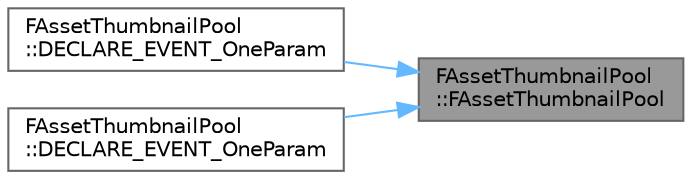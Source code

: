 digraph "FAssetThumbnailPool::FAssetThumbnailPool"
{
 // INTERACTIVE_SVG=YES
 // LATEX_PDF_SIZE
  bgcolor="transparent";
  edge [fontname=Helvetica,fontsize=10,labelfontname=Helvetica,labelfontsize=10];
  node [fontname=Helvetica,fontsize=10,shape=box,height=0.2,width=0.4];
  rankdir="RL";
  Node1 [id="Node000001",label="FAssetThumbnailPool\l::FAssetThumbnailPool",height=0.2,width=0.4,color="gray40", fillcolor="grey60", style="filled", fontcolor="black",tooltip="Constructor."];
  Node1 -> Node2 [id="edge1_Node000001_Node000002",dir="back",color="steelblue1",style="solid",tooltip=" "];
  Node2 [id="Node000002",label="FAssetThumbnailPool\l::DECLARE_EVENT_OneParam",height=0.2,width=0.4,color="grey40", fillcolor="white", style="filled",URL="$df/dbb/classFAssetThumbnailPool.html#a12f4d97d22efcd9b0ee7f6471bc63d7f",tooltip="Register/Unregister a callback for when thumbnails are rendered."];
  Node1 -> Node3 [id="edge2_Node000001_Node000003",dir="back",color="steelblue1",style="solid",tooltip=" "];
  Node3 [id="Node000003",label="FAssetThumbnailPool\l::DECLARE_EVENT_OneParam",height=0.2,width=0.4,color="grey40", fillcolor="white", style="filled",URL="$df/dbb/classFAssetThumbnailPool.html#aaacb58c4bae3a6d6f8266ffa750302a0",tooltip="Register/Unregister a callback for when thumbnails fail to render."];
}
